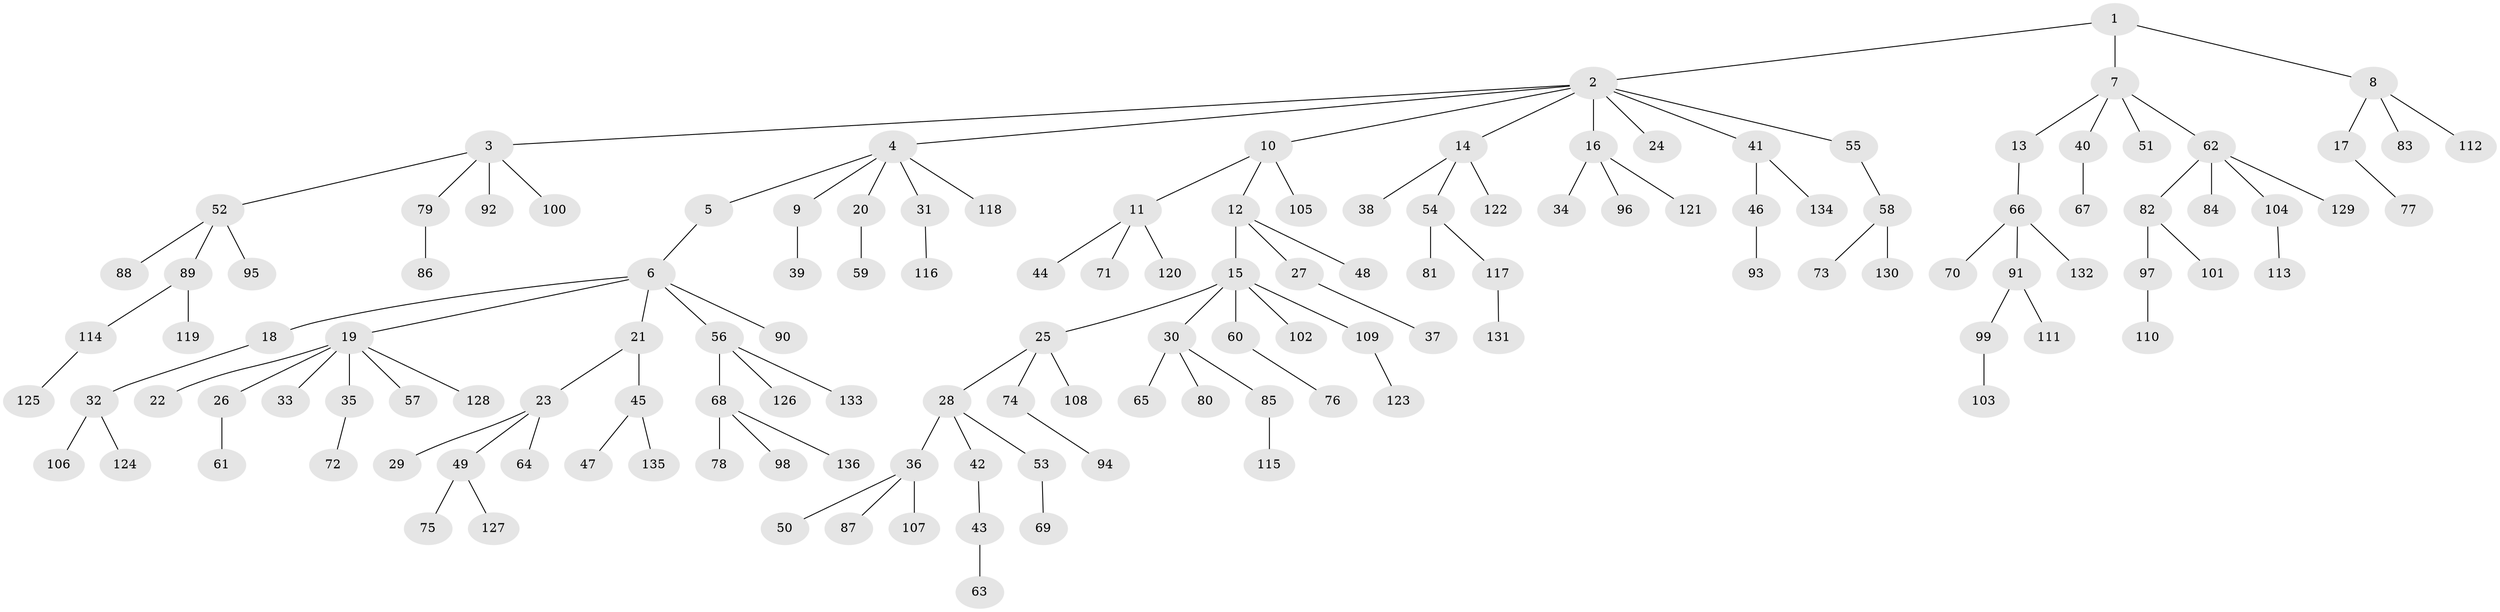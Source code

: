 // Generated by graph-tools (version 1.1) at 2025/02/03/09/25 03:02:21]
// undirected, 136 vertices, 135 edges
graph export_dot {
graph [start="1"]
  node [color=gray90,style=filled];
  1;
  2;
  3;
  4;
  5;
  6;
  7;
  8;
  9;
  10;
  11;
  12;
  13;
  14;
  15;
  16;
  17;
  18;
  19;
  20;
  21;
  22;
  23;
  24;
  25;
  26;
  27;
  28;
  29;
  30;
  31;
  32;
  33;
  34;
  35;
  36;
  37;
  38;
  39;
  40;
  41;
  42;
  43;
  44;
  45;
  46;
  47;
  48;
  49;
  50;
  51;
  52;
  53;
  54;
  55;
  56;
  57;
  58;
  59;
  60;
  61;
  62;
  63;
  64;
  65;
  66;
  67;
  68;
  69;
  70;
  71;
  72;
  73;
  74;
  75;
  76;
  77;
  78;
  79;
  80;
  81;
  82;
  83;
  84;
  85;
  86;
  87;
  88;
  89;
  90;
  91;
  92;
  93;
  94;
  95;
  96;
  97;
  98;
  99;
  100;
  101;
  102;
  103;
  104;
  105;
  106;
  107;
  108;
  109;
  110;
  111;
  112;
  113;
  114;
  115;
  116;
  117;
  118;
  119;
  120;
  121;
  122;
  123;
  124;
  125;
  126;
  127;
  128;
  129;
  130;
  131;
  132;
  133;
  134;
  135;
  136;
  1 -- 2;
  1 -- 7;
  1 -- 8;
  2 -- 3;
  2 -- 4;
  2 -- 10;
  2 -- 14;
  2 -- 16;
  2 -- 24;
  2 -- 41;
  2 -- 55;
  3 -- 52;
  3 -- 79;
  3 -- 92;
  3 -- 100;
  4 -- 5;
  4 -- 9;
  4 -- 20;
  4 -- 31;
  4 -- 118;
  5 -- 6;
  6 -- 18;
  6 -- 19;
  6 -- 21;
  6 -- 56;
  6 -- 90;
  7 -- 13;
  7 -- 40;
  7 -- 51;
  7 -- 62;
  8 -- 17;
  8 -- 83;
  8 -- 112;
  9 -- 39;
  10 -- 11;
  10 -- 12;
  10 -- 105;
  11 -- 44;
  11 -- 71;
  11 -- 120;
  12 -- 15;
  12 -- 27;
  12 -- 48;
  13 -- 66;
  14 -- 38;
  14 -- 54;
  14 -- 122;
  15 -- 25;
  15 -- 30;
  15 -- 60;
  15 -- 102;
  15 -- 109;
  16 -- 34;
  16 -- 96;
  16 -- 121;
  17 -- 77;
  18 -- 32;
  19 -- 22;
  19 -- 26;
  19 -- 33;
  19 -- 35;
  19 -- 57;
  19 -- 128;
  20 -- 59;
  21 -- 23;
  21 -- 45;
  23 -- 29;
  23 -- 49;
  23 -- 64;
  25 -- 28;
  25 -- 74;
  25 -- 108;
  26 -- 61;
  27 -- 37;
  28 -- 36;
  28 -- 42;
  28 -- 53;
  30 -- 65;
  30 -- 80;
  30 -- 85;
  31 -- 116;
  32 -- 106;
  32 -- 124;
  35 -- 72;
  36 -- 50;
  36 -- 87;
  36 -- 107;
  40 -- 67;
  41 -- 46;
  41 -- 134;
  42 -- 43;
  43 -- 63;
  45 -- 47;
  45 -- 135;
  46 -- 93;
  49 -- 75;
  49 -- 127;
  52 -- 88;
  52 -- 89;
  52 -- 95;
  53 -- 69;
  54 -- 81;
  54 -- 117;
  55 -- 58;
  56 -- 68;
  56 -- 126;
  56 -- 133;
  58 -- 73;
  58 -- 130;
  60 -- 76;
  62 -- 82;
  62 -- 84;
  62 -- 104;
  62 -- 129;
  66 -- 70;
  66 -- 91;
  66 -- 132;
  68 -- 78;
  68 -- 98;
  68 -- 136;
  74 -- 94;
  79 -- 86;
  82 -- 97;
  82 -- 101;
  85 -- 115;
  89 -- 114;
  89 -- 119;
  91 -- 99;
  91 -- 111;
  97 -- 110;
  99 -- 103;
  104 -- 113;
  109 -- 123;
  114 -- 125;
  117 -- 131;
}
